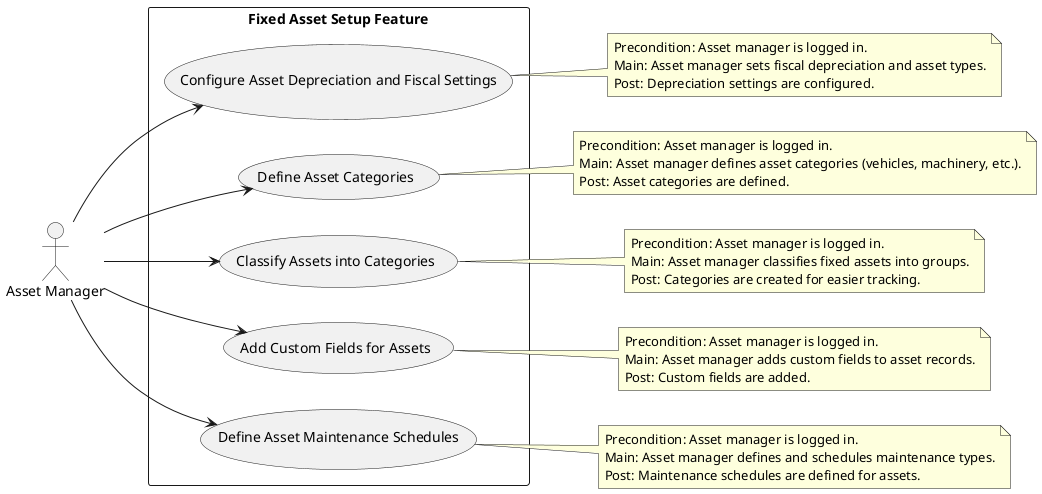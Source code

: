 @startuml
left to right direction

actor "Asset Manager" as Asset

rectangle "Fixed Asset Setup Feature" as System {
    usecase "Configure Asset Depreciation and Fiscal Settings" as UC_FixedAssetFiscal
    usecase "Define Asset Categories" as UC_FixedAssetType
    usecase "Classify Assets into Categories" as UC_Category
    usecase "Add Custom Fields for Assets" as UC_CustomField
    usecase "Define Asset Maintenance Schedules" as UC_MaintenanceType
}

Asset --> UC_FixedAssetFiscal
Asset --> UC_FixedAssetType
Asset --> UC_Category
Asset --> UC_CustomField
Asset --> UC_MaintenanceType

note right of UC_FixedAssetFiscal
    Precondition: Asset manager is logged in.
    Main: Asset manager sets fiscal depreciation and asset types.
    Post: Depreciation settings are configured.
end note

note right of UC_FixedAssetType
    Precondition: Asset manager is logged in.
    Main: Asset manager defines asset categories (vehicles, machinery, etc.).
    Post: Asset categories are defined.
end note

note right of UC_Category
    Precondition: Asset manager is logged in.
    Main: Asset manager classifies fixed assets into groups.
    Post: Categories are created for easier tracking.
end note

note right of UC_CustomField
    Precondition: Asset manager is logged in.
    Main: Asset manager adds custom fields to asset records.
    Post: Custom fields are added.
end note

note right of UC_MaintenanceType
    Precondition: Asset manager is logged in.
    Main: Asset manager defines and schedules maintenance types.
    Post: Maintenance schedules are defined for assets.
end note

@enduml
